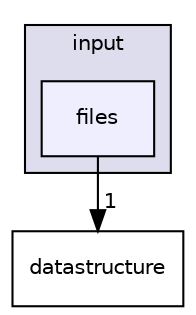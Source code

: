 digraph "interfaces/api/input/files" {
  compound=true
  node [ fontsize="10", fontname="Helvetica"];
  edge [ labelfontsize="10", labelfontname="Helvetica"];
  subgraph clusterdir_ce220005e573b530971a540db913291c {
    graph [ bgcolor="#ddddee", pencolor="black", label="input" fontname="Helvetica", fontsize="10", URL="dir_ce220005e573b530971a540db913291c.html"]
  dir_4cfdd344abec543b5685e34d19ce1f0a [shape=box, label="files", style="filled", fillcolor="#eeeeff", pencolor="black", URL="dir_4cfdd344abec543b5685e34d19ce1f0a.html"];
  }
  dir_3163639002ef67c6c12f1b2ccf7afca4 [shape=box label="datastructure" URL="dir_3163639002ef67c6c12f1b2ccf7afca4.html"];
  dir_4cfdd344abec543b5685e34d19ce1f0a->dir_3163639002ef67c6c12f1b2ccf7afca4 [headlabel="1", labeldistance=1.5 headhref="dir_000009_000023.html"];
}
